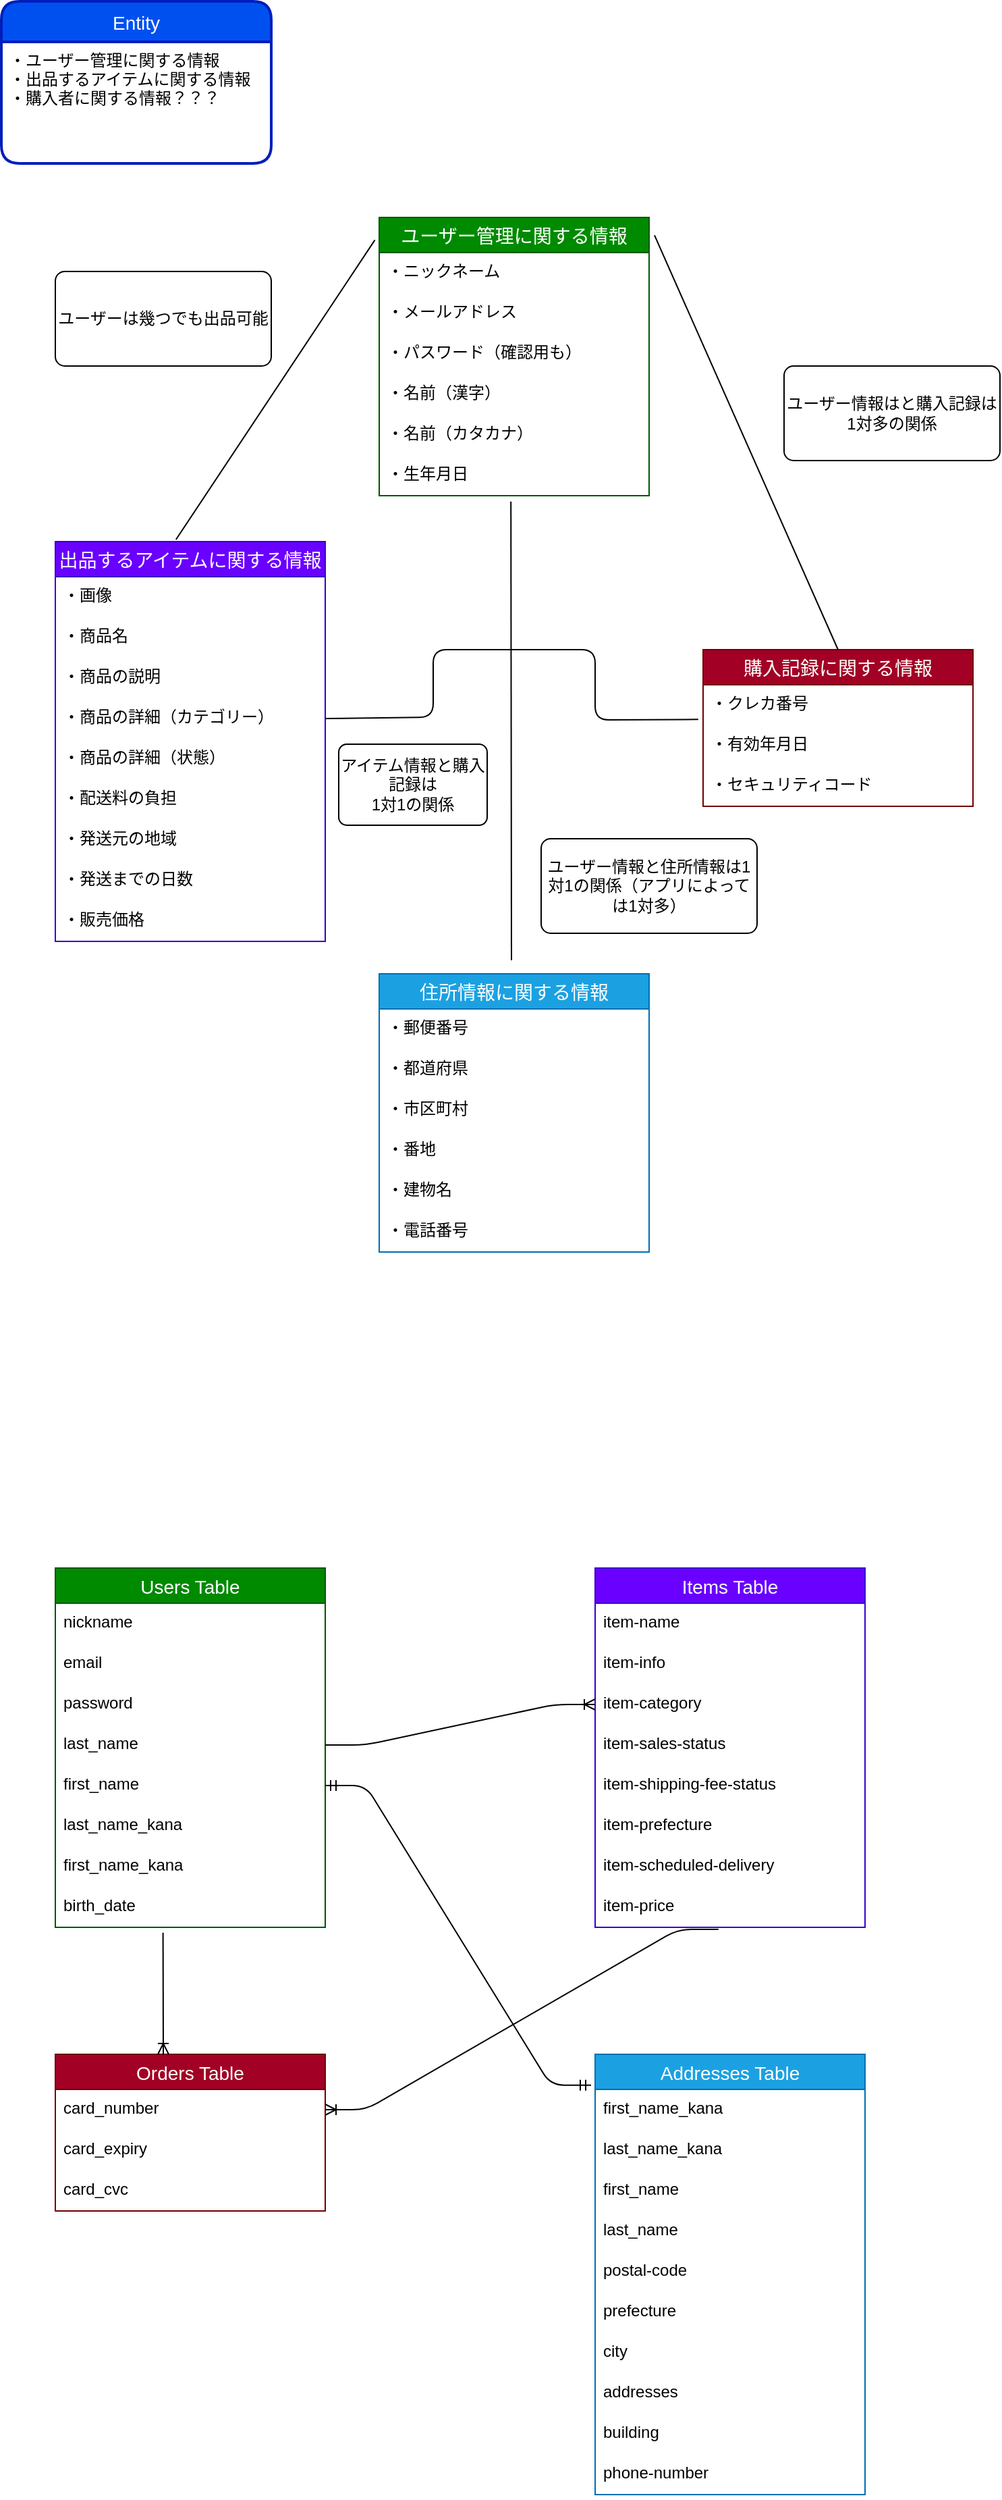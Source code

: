 <mxfile>
    <diagram id="-8MSd54DaZZSYHlFw9ma" name="ページ1">
        <mxGraphModel dx="741" dy="645" grid="1" gridSize="10" guides="1" tooltips="1" connect="1" arrows="1" fold="1" page="1" pageScale="1" pageWidth="827" pageHeight="1169" math="0" shadow="0">
            <root>
                <mxCell id="0"/>
                <mxCell id="1" parent="0"/>
                <mxCell id="2" value="Entity" style="swimlane;childLayout=stackLayout;horizontal=1;startSize=30;horizontalStack=0;rounded=1;fontSize=14;fontStyle=0;strokeWidth=2;resizeParent=0;resizeLast=1;shadow=0;dashed=0;align=center;fillColor=#0050ef;fontColor=#ffffff;strokeColor=#001DBC;" vertex="1" parent="1">
                    <mxGeometry x="40" y="40" width="200" height="120" as="geometry"/>
                </mxCell>
                <mxCell id="3" value="・ユーザー管理に関する情報&#10;・出品するアイテムに関する情報&#10;・購入者に関する情報？？？" style="align=left;strokeColor=none;fillColor=none;spacingLeft=4;fontSize=12;verticalAlign=top;resizable=0;rotatable=0;part=1;" vertex="1" parent="2">
                    <mxGeometry y="30" width="200" height="90" as="geometry"/>
                </mxCell>
                <mxCell id="18" value="ユーザー管理に関する情報" style="swimlane;fontStyle=0;childLayout=stackLayout;horizontal=1;startSize=26;horizontalStack=0;resizeParent=1;resizeParentMax=0;resizeLast=0;collapsible=1;marginBottom=0;align=center;fontSize=14;fillColor=#008a00;fontColor=#ffffff;strokeColor=#005700;" vertex="1" parent="1">
                    <mxGeometry x="320" y="200" width="200" height="206" as="geometry"/>
                </mxCell>
                <mxCell id="19" value="・ニックネーム" style="text;strokeColor=none;fillColor=none;spacingLeft=4;spacingRight=4;overflow=hidden;rotatable=0;points=[[0,0.5],[1,0.5]];portConstraint=eastwest;fontSize=12;" vertex="1" parent="18">
                    <mxGeometry y="26" width="200" height="30" as="geometry"/>
                </mxCell>
                <mxCell id="20" value="・メールアドレス" style="text;strokeColor=none;fillColor=none;spacingLeft=4;spacingRight=4;overflow=hidden;rotatable=0;points=[[0,0.5],[1,0.5]];portConstraint=eastwest;fontSize=12;" vertex="1" parent="18">
                    <mxGeometry y="56" width="200" height="30" as="geometry"/>
                </mxCell>
                <mxCell id="23" value="・パスワード（確認用も）" style="text;strokeColor=none;fillColor=none;spacingLeft=4;spacingRight=4;overflow=hidden;rotatable=0;points=[[0,0.5],[1,0.5]];portConstraint=eastwest;fontSize=12;" vertex="1" parent="18">
                    <mxGeometry y="86" width="200" height="30" as="geometry"/>
                </mxCell>
                <mxCell id="21" value="・名前（漢字）" style="text;strokeColor=none;fillColor=none;spacingLeft=4;spacingRight=4;overflow=hidden;rotatable=0;points=[[0,0.5],[1,0.5]];portConstraint=eastwest;fontSize=12;" vertex="1" parent="18">
                    <mxGeometry y="116" width="200" height="30" as="geometry"/>
                </mxCell>
                <mxCell id="24" value="・名前（カタカナ）" style="text;strokeColor=none;fillColor=none;spacingLeft=4;spacingRight=4;overflow=hidden;rotatable=0;points=[[0,0.5],[1,0.5]];portConstraint=eastwest;fontSize=12;" vertex="1" parent="18">
                    <mxGeometry y="146" width="200" height="30" as="geometry"/>
                </mxCell>
                <mxCell id="25" value="・生年月日" style="text;strokeColor=none;fillColor=none;spacingLeft=4;spacingRight=4;overflow=hidden;rotatable=0;points=[[0,0.5],[1,0.5]];portConstraint=eastwest;fontSize=12;" vertex="1" parent="18">
                    <mxGeometry y="176" width="200" height="30" as="geometry"/>
                </mxCell>
                <mxCell id="26" value="出品するアイテムに関する情報" style="swimlane;fontStyle=0;childLayout=stackLayout;horizontal=1;startSize=26;horizontalStack=0;resizeParent=1;resizeParentMax=0;resizeLast=0;collapsible=1;marginBottom=0;align=center;fontSize=14;fillColor=#6a00ff;fontColor=#ffffff;strokeColor=#3700CC;" vertex="1" parent="1">
                    <mxGeometry x="80" y="440" width="200" height="296" as="geometry"/>
                </mxCell>
                <mxCell id="27" value="・画像" style="text;strokeColor=none;fillColor=none;spacingLeft=4;spacingRight=4;overflow=hidden;rotatable=0;points=[[0,0.5],[1,0.5]];portConstraint=eastwest;fontSize=12;" vertex="1" parent="26">
                    <mxGeometry y="26" width="200" height="30" as="geometry"/>
                </mxCell>
                <mxCell id="28" value="・商品名" style="text;strokeColor=none;fillColor=none;spacingLeft=4;spacingRight=4;overflow=hidden;rotatable=0;points=[[0,0.5],[1,0.5]];portConstraint=eastwest;fontSize=12;" vertex="1" parent="26">
                    <mxGeometry y="56" width="200" height="30" as="geometry"/>
                </mxCell>
                <mxCell id="29" value="・商品の説明" style="text;strokeColor=none;fillColor=none;spacingLeft=4;spacingRight=4;overflow=hidden;rotatable=0;points=[[0,0.5],[1,0.5]];portConstraint=eastwest;fontSize=12;" vertex="1" parent="26">
                    <mxGeometry y="86" width="200" height="30" as="geometry"/>
                </mxCell>
                <mxCell id="30" value="・商品の詳細（カテゴリー）" style="text;strokeColor=none;fillColor=none;spacingLeft=4;spacingRight=4;overflow=hidden;rotatable=0;points=[[0,0.5],[1,0.5]];portConstraint=eastwest;fontSize=12;" vertex="1" parent="26">
                    <mxGeometry y="116" width="200" height="30" as="geometry"/>
                </mxCell>
                <mxCell id="31" value="・商品の詳細（状態）" style="text;strokeColor=none;fillColor=none;spacingLeft=4;spacingRight=4;overflow=hidden;rotatable=0;points=[[0,0.5],[1,0.5]];portConstraint=eastwest;fontSize=12;" vertex="1" parent="26">
                    <mxGeometry y="146" width="200" height="30" as="geometry"/>
                </mxCell>
                <mxCell id="32" value="・配送料の負担" style="text;strokeColor=none;fillColor=none;spacingLeft=4;spacingRight=4;overflow=hidden;rotatable=0;points=[[0,0.5],[1,0.5]];portConstraint=eastwest;fontSize=12;" vertex="1" parent="26">
                    <mxGeometry y="176" width="200" height="30" as="geometry"/>
                </mxCell>
                <mxCell id="33" value="・発送元の地域" style="text;strokeColor=none;fillColor=none;spacingLeft=4;spacingRight=4;overflow=hidden;rotatable=0;points=[[0,0.5],[1,0.5]];portConstraint=eastwest;fontSize=12;" vertex="1" parent="26">
                    <mxGeometry y="206" width="200" height="30" as="geometry"/>
                </mxCell>
                <mxCell id="34" value="・発送までの日数" style="text;strokeColor=none;fillColor=none;spacingLeft=4;spacingRight=4;overflow=hidden;rotatable=0;points=[[0,0.5],[1,0.5]];portConstraint=eastwest;fontSize=12;" vertex="1" parent="26">
                    <mxGeometry y="236" width="200" height="30" as="geometry"/>
                </mxCell>
                <mxCell id="35" value="・販売価格" style="text;strokeColor=none;fillColor=none;spacingLeft=4;spacingRight=4;overflow=hidden;rotatable=0;points=[[0,0.5],[1,0.5]];portConstraint=eastwest;fontSize=12;" vertex="1" parent="26">
                    <mxGeometry y="266" width="200" height="30" as="geometry"/>
                </mxCell>
                <mxCell id="36" value="購入記録に関する情報" style="swimlane;fontStyle=0;childLayout=stackLayout;horizontal=1;startSize=26;horizontalStack=0;resizeParent=1;resizeParentMax=0;resizeLast=0;collapsible=1;marginBottom=0;align=center;fontSize=14;fillColor=#a20025;fontColor=#ffffff;strokeColor=#6F0000;" vertex="1" parent="1">
                    <mxGeometry x="560" y="520" width="200" height="116" as="geometry"/>
                </mxCell>
                <mxCell id="37" value="・クレカ番号" style="text;strokeColor=none;fillColor=none;spacingLeft=4;spacingRight=4;overflow=hidden;rotatable=0;points=[[0,0.5],[1,0.5]];portConstraint=eastwest;fontSize=12;" vertex="1" parent="36">
                    <mxGeometry y="26" width="200" height="30" as="geometry"/>
                </mxCell>
                <mxCell id="38" value="・有効年月日" style="text;strokeColor=none;fillColor=none;spacingLeft=4;spacingRight=4;overflow=hidden;rotatable=0;points=[[0,0.5],[1,0.5]];portConstraint=eastwest;fontSize=12;" vertex="1" parent="36">
                    <mxGeometry y="56" width="200" height="30" as="geometry"/>
                </mxCell>
                <mxCell id="39" value="・セキュリティコード" style="text;strokeColor=none;fillColor=none;spacingLeft=4;spacingRight=4;overflow=hidden;rotatable=0;points=[[0,0.5],[1,0.5]];portConstraint=eastwest;fontSize=12;" vertex="1" parent="36">
                    <mxGeometry y="86" width="200" height="30" as="geometry"/>
                </mxCell>
                <mxCell id="46" value="" style="endArrow=none;html=1;rounded=0;entryX=-0.016;entryY=0.081;entryDx=0;entryDy=0;entryPerimeter=0;exitX=0.447;exitY=-0.005;exitDx=0;exitDy=0;exitPerimeter=0;" edge="1" parent="1" source="26" target="18">
                    <mxGeometry relative="1" as="geometry">
                        <mxPoint x="170" y="390" as="sourcePoint"/>
                        <mxPoint x="330" y="390" as="targetPoint"/>
                    </mxGeometry>
                </mxCell>
                <mxCell id="47" value="" style="endArrow=none;html=1;rounded=0;entryX=1.02;entryY=0.064;entryDx=0;entryDy=0;entryPerimeter=0;exitX=0.5;exitY=0;exitDx=0;exitDy=0;" edge="1" parent="1" source="36" target="18">
                    <mxGeometry relative="1" as="geometry">
                        <mxPoint x="179.4" y="448.52" as="sourcePoint"/>
                        <mxPoint x="326.8" y="226.686" as="targetPoint"/>
                    </mxGeometry>
                </mxCell>
                <mxCell id="49" value="ユーザーは幾つでも出品可能" style="rounded=1;arcSize=10;whiteSpace=wrap;html=1;align=center;" vertex="1" parent="1">
                    <mxGeometry x="80" y="240" width="160" height="70" as="geometry"/>
                </mxCell>
                <mxCell id="50" value="ユーザー情報と住所情報は1対1の関係（アプリによっては1対多）" style="rounded=1;arcSize=10;whiteSpace=wrap;html=1;align=center;" vertex="1" parent="1">
                    <mxGeometry x="440" y="660" width="160" height="70" as="geometry"/>
                </mxCell>
                <mxCell id="51" value="ユーザー情報はと購入記録は&lt;br&gt;1対多の関係" style="rounded=1;arcSize=10;whiteSpace=wrap;html=1;align=center;" vertex="1" parent="1">
                    <mxGeometry x="620" y="310" width="160" height="70" as="geometry"/>
                </mxCell>
                <mxCell id="174" value="Users Table" style="swimlane;fontStyle=0;childLayout=stackLayout;horizontal=1;startSize=26;horizontalStack=0;resizeParent=1;resizeParentMax=0;resizeLast=0;collapsible=1;marginBottom=0;align=center;fontSize=14;fillColor=#008a00;fontColor=#ffffff;strokeColor=#005700;" vertex="1" parent="1">
                    <mxGeometry x="80" y="1200" width="200" height="266" as="geometry"/>
                </mxCell>
                <mxCell id="175" value="nickname" style="text;strokeColor=none;fillColor=none;spacingLeft=4;spacingRight=4;overflow=hidden;rotatable=0;points=[[0,0.5],[1,0.5]];portConstraint=eastwest;fontSize=12;" vertex="1" parent="174">
                    <mxGeometry y="26" width="200" height="30" as="geometry"/>
                </mxCell>
                <mxCell id="176" value="email" style="text;strokeColor=none;fillColor=none;spacingLeft=4;spacingRight=4;overflow=hidden;rotatable=0;points=[[0,0.5],[1,0.5]];portConstraint=eastwest;fontSize=12;" vertex="1" parent="174">
                    <mxGeometry y="56" width="200" height="30" as="geometry"/>
                </mxCell>
                <mxCell id="177" value="password" style="text;strokeColor=none;fillColor=none;spacingLeft=4;spacingRight=4;overflow=hidden;rotatable=0;points=[[0,0.5],[1,0.5]];portConstraint=eastwest;fontSize=12;" vertex="1" parent="174">
                    <mxGeometry y="86" width="200" height="30" as="geometry"/>
                </mxCell>
                <mxCell id="178" value="last_name" style="text;strokeColor=none;fillColor=none;spacingLeft=4;spacingRight=4;overflow=hidden;rotatable=0;points=[[0,0.5],[1,0.5]];portConstraint=eastwest;fontSize=12;" vertex="1" parent="174">
                    <mxGeometry y="116" width="200" height="30" as="geometry"/>
                </mxCell>
                <mxCell id="181" value="first_name" style="text;strokeColor=none;fillColor=none;spacingLeft=4;spacingRight=4;overflow=hidden;rotatable=0;points=[[0,0.5],[1,0.5]];portConstraint=eastwest;fontSize=12;" vertex="1" parent="174">
                    <mxGeometry y="146" width="200" height="30" as="geometry"/>
                </mxCell>
                <mxCell id="182" value="last_name_kana" style="text;strokeColor=none;fillColor=none;spacingLeft=4;spacingRight=4;overflow=hidden;rotatable=0;points=[[0,0.5],[1,0.5]];portConstraint=eastwest;fontSize=12;" vertex="1" parent="174">
                    <mxGeometry y="176" width="200" height="30" as="geometry"/>
                </mxCell>
                <mxCell id="179" value="first_name_kana" style="text;strokeColor=none;fillColor=none;spacingLeft=4;spacingRight=4;overflow=hidden;rotatable=0;points=[[0,0.5],[1,0.5]];portConstraint=eastwest;fontSize=12;" vertex="1" parent="174">
                    <mxGeometry y="206" width="200" height="30" as="geometry"/>
                </mxCell>
                <mxCell id="180" value="birth_date" style="text;strokeColor=none;fillColor=none;spacingLeft=4;spacingRight=4;overflow=hidden;rotatable=0;points=[[0,0.5],[1,0.5]];portConstraint=eastwest;fontSize=12;" vertex="1" parent="174">
                    <mxGeometry y="236" width="200" height="30" as="geometry"/>
                </mxCell>
                <mxCell id="183" value="Items Table" style="swimlane;fontStyle=0;childLayout=stackLayout;horizontal=1;startSize=26;horizontalStack=0;resizeParent=1;resizeParentMax=0;resizeLast=0;collapsible=1;marginBottom=0;align=center;fontSize=14;fillColor=#6a00ff;fontColor=#ffffff;strokeColor=#3700CC;" vertex="1" parent="1">
                    <mxGeometry x="480" y="1200" width="200" height="266" as="geometry"/>
                </mxCell>
                <mxCell id="185" value="item-name" style="text;strokeColor=none;fillColor=none;spacingLeft=4;spacingRight=4;overflow=hidden;rotatable=0;points=[[0,0.5],[1,0.5]];portConstraint=eastwest;fontSize=12;" vertex="1" parent="183">
                    <mxGeometry y="26" width="200" height="30" as="geometry"/>
                </mxCell>
                <mxCell id="186" value="item-info" style="text;strokeColor=none;fillColor=none;spacingLeft=4;spacingRight=4;overflow=hidden;rotatable=0;points=[[0,0.5],[1,0.5]];portConstraint=eastwest;fontSize=12;" vertex="1" parent="183">
                    <mxGeometry y="56" width="200" height="30" as="geometry"/>
                </mxCell>
                <mxCell id="187" value="item-category" style="text;strokeColor=none;fillColor=none;spacingLeft=4;spacingRight=4;overflow=hidden;rotatable=0;points=[[0,0.5],[1,0.5]];portConstraint=eastwest;fontSize=12;" vertex="1" parent="183">
                    <mxGeometry y="86" width="200" height="30" as="geometry"/>
                </mxCell>
                <mxCell id="188" value="item-sales-status" style="text;strokeColor=none;fillColor=none;spacingLeft=4;spacingRight=4;overflow=hidden;rotatable=0;points=[[0,0.5],[1,0.5]];portConstraint=eastwest;fontSize=12;" vertex="1" parent="183">
                    <mxGeometry y="116" width="200" height="30" as="geometry"/>
                </mxCell>
                <mxCell id="189" value="item-shipping-fee-status" style="text;strokeColor=none;fillColor=none;spacingLeft=4;spacingRight=4;overflow=hidden;rotatable=0;points=[[0,0.5],[1,0.5]];portConstraint=eastwest;fontSize=12;" vertex="1" parent="183">
                    <mxGeometry y="146" width="200" height="30" as="geometry"/>
                </mxCell>
                <mxCell id="190" value="item-prefecture" style="text;strokeColor=none;fillColor=none;spacingLeft=4;spacingRight=4;overflow=hidden;rotatable=0;points=[[0,0.5],[1,0.5]];portConstraint=eastwest;fontSize=12;" vertex="1" parent="183">
                    <mxGeometry y="176" width="200" height="30" as="geometry"/>
                </mxCell>
                <mxCell id="191" value="item-scheduled-delivery" style="text;strokeColor=none;fillColor=none;spacingLeft=4;spacingRight=4;overflow=hidden;rotatable=0;points=[[0,0.5],[1,0.5]];portConstraint=eastwest;fontSize=12;" vertex="1" parent="183">
                    <mxGeometry y="206" width="200" height="30" as="geometry"/>
                </mxCell>
                <mxCell id="192" value="item-price" style="text;strokeColor=none;fillColor=none;spacingLeft=4;spacingRight=4;overflow=hidden;rotatable=0;points=[[0,0.5],[1,0.5]];portConstraint=eastwest;fontSize=12;" vertex="1" parent="183">
                    <mxGeometry y="236" width="200" height="30" as="geometry"/>
                </mxCell>
                <mxCell id="193" value="Orders Table" style="swimlane;fontStyle=0;childLayout=stackLayout;horizontal=1;startSize=26;horizontalStack=0;resizeParent=1;resizeParentMax=0;resizeLast=0;collapsible=1;marginBottom=0;align=center;fontSize=14;fillColor=#a20025;fontColor=#ffffff;strokeColor=#6F0000;" vertex="1" parent="1">
                    <mxGeometry x="80" y="1560" width="200" height="116" as="geometry"/>
                </mxCell>
                <mxCell id="194" value="card_number" style="text;strokeColor=none;fillColor=none;spacingLeft=4;spacingRight=4;overflow=hidden;rotatable=0;points=[[0,0.5],[1,0.5]];portConstraint=eastwest;fontSize=12;" vertex="1" parent="193">
                    <mxGeometry y="26" width="200" height="30" as="geometry"/>
                </mxCell>
                <mxCell id="195" value="card_expiry" style="text;strokeColor=none;fillColor=none;spacingLeft=4;spacingRight=4;overflow=hidden;rotatable=0;points=[[0,0.5],[1,0.5]];portConstraint=eastwest;fontSize=12;" vertex="1" parent="193">
                    <mxGeometry y="56" width="200" height="30" as="geometry"/>
                </mxCell>
                <mxCell id="196" value="card_cvc" style="text;strokeColor=none;fillColor=none;spacingLeft=4;spacingRight=4;overflow=hidden;rotatable=0;points=[[0,0.5],[1,0.5]];portConstraint=eastwest;fontSize=12;" vertex="1" parent="193">
                    <mxGeometry y="86" width="200" height="30" as="geometry"/>
                </mxCell>
                <mxCell id="206" value="" style="edgeStyle=entityRelationEdgeStyle;fontSize=12;html=1;endArrow=ERoneToMany;exitX=1;exitY=0.5;exitDx=0;exitDy=0;entryX=0;entryY=0.5;entryDx=0;entryDy=0;" edge="1" parent="1" source="178" target="187">
                    <mxGeometry width="100" height="100" relative="1" as="geometry">
                        <mxPoint x="340" y="1030" as="sourcePoint"/>
                        <mxPoint x="440" y="930" as="targetPoint"/>
                    </mxGeometry>
                </mxCell>
                <mxCell id="224" value="" style="endArrow=none;html=1;rounded=0;exitX=0.488;exitY=1.144;exitDx=0;exitDy=0;exitPerimeter=0;" edge="1" parent="1" source="25">
                    <mxGeometry relative="1" as="geometry">
                        <mxPoint x="670" y="740" as="sourcePoint"/>
                        <mxPoint x="418" y="750" as="targetPoint"/>
                    </mxGeometry>
                </mxCell>
                <mxCell id="225" value="住所情報に関する情報" style="swimlane;fontStyle=0;childLayout=stackLayout;horizontal=1;startSize=26;horizontalStack=0;resizeParent=1;resizeParentMax=0;resizeLast=0;collapsible=1;marginBottom=0;align=center;fontSize=14;fillColor=#1ba1e2;fontColor=#ffffff;strokeColor=#006EAF;" vertex="1" parent="1">
                    <mxGeometry x="320" y="760" width="200" height="206" as="geometry"/>
                </mxCell>
                <mxCell id="229" value="・郵便番号" style="text;strokeColor=none;fillColor=none;spacingLeft=4;spacingRight=4;overflow=hidden;rotatable=0;points=[[0,0.5],[1,0.5]];portConstraint=eastwest;fontSize=12;" vertex="1" parent="225">
                    <mxGeometry y="26" width="200" height="30" as="geometry"/>
                </mxCell>
                <mxCell id="230" value="・都道府県" style="text;strokeColor=none;fillColor=none;spacingLeft=4;spacingRight=4;overflow=hidden;rotatable=0;points=[[0,0.5],[1,0.5]];portConstraint=eastwest;fontSize=12;" vertex="1" parent="225">
                    <mxGeometry y="56" width="200" height="30" as="geometry"/>
                </mxCell>
                <mxCell id="231" value="・市区町村" style="text;strokeColor=none;fillColor=none;spacingLeft=4;spacingRight=4;overflow=hidden;rotatable=0;points=[[0,0.5],[1,0.5]];portConstraint=eastwest;fontSize=12;" vertex="1" parent="225">
                    <mxGeometry y="86" width="200" height="30" as="geometry"/>
                </mxCell>
                <mxCell id="232" value="・番地" style="text;strokeColor=none;fillColor=none;spacingLeft=4;spacingRight=4;overflow=hidden;rotatable=0;points=[[0,0.5],[1,0.5]];portConstraint=eastwest;fontSize=12;" vertex="1" parent="225">
                    <mxGeometry y="116" width="200" height="30" as="geometry"/>
                </mxCell>
                <mxCell id="233" value="・建物名" style="text;strokeColor=none;fillColor=none;spacingLeft=4;spacingRight=4;overflow=hidden;rotatable=0;points=[[0,0.5],[1,0.5]];portConstraint=eastwest;fontSize=12;" vertex="1" parent="225">
                    <mxGeometry y="146" width="200" height="30" as="geometry"/>
                </mxCell>
                <mxCell id="234" value="・電話番号" style="text;strokeColor=none;fillColor=none;spacingLeft=4;spacingRight=4;overflow=hidden;rotatable=0;points=[[0,0.5],[1,0.5]];portConstraint=eastwest;fontSize=12;" vertex="1" parent="225">
                    <mxGeometry y="176" width="200" height="30" as="geometry"/>
                </mxCell>
                <mxCell id="237" value="" style="endArrow=none;html=1;exitX=1;exitY=0.5;exitDx=0;exitDy=0;entryX=-0.018;entryY=-0.144;entryDx=0;entryDy=0;entryPerimeter=0;" edge="1" parent="1" source="30" target="38">
                    <mxGeometry width="50" height="50" relative="1" as="geometry">
                        <mxPoint x="440" y="500" as="sourcePoint"/>
                        <mxPoint x="490" y="450" as="targetPoint"/>
                        <Array as="points">
                            <mxPoint x="360" y="570"/>
                            <mxPoint x="360" y="520"/>
                            <mxPoint x="420" y="520"/>
                            <mxPoint x="480" y="520"/>
                            <mxPoint x="480" y="572"/>
                        </Array>
                    </mxGeometry>
                </mxCell>
                <mxCell id="239" value="アイテム情報と購入記録は&lt;br&gt;1対1の関係" style="rounded=1;arcSize=10;whiteSpace=wrap;html=1;align=center;" vertex="1" parent="1">
                    <mxGeometry x="290" y="590" width="110" height="60" as="geometry"/>
                </mxCell>
                <mxCell id="242" value="Addresses Table" style="swimlane;fontStyle=0;childLayout=stackLayout;horizontal=1;startSize=26;horizontalStack=0;resizeParent=1;resizeParentMax=0;resizeLast=0;collapsible=1;marginBottom=0;align=center;fontSize=14;fillColor=#1ba1e2;fontColor=#ffffff;strokeColor=#006EAF;" vertex="1" parent="1">
                    <mxGeometry x="480" y="1560" width="200" height="326" as="geometry"/>
                </mxCell>
                <mxCell id="263" value="first_name_kana" style="text;strokeColor=none;fillColor=none;spacingLeft=4;spacingRight=4;overflow=hidden;rotatable=0;points=[[0,0.5],[1,0.5]];portConstraint=eastwest;fontSize=12;" vertex="1" parent="242">
                    <mxGeometry y="26" width="200" height="30" as="geometry"/>
                </mxCell>
                <mxCell id="262" value="last_name_kana" style="text;strokeColor=none;fillColor=none;spacingLeft=4;spacingRight=4;overflow=hidden;rotatable=0;points=[[0,0.5],[1,0.5]];portConstraint=eastwest;fontSize=12;" vertex="1" parent="242">
                    <mxGeometry y="56" width="200" height="30" as="geometry"/>
                </mxCell>
                <mxCell id="261" value="first_name" style="text;strokeColor=none;fillColor=none;spacingLeft=4;spacingRight=4;overflow=hidden;rotatable=0;points=[[0,0.5],[1,0.5]];portConstraint=eastwest;fontSize=12;" vertex="1" parent="242">
                    <mxGeometry y="86" width="200" height="30" as="geometry"/>
                </mxCell>
                <mxCell id="260" value="last_name" style="text;strokeColor=none;fillColor=none;spacingLeft=4;spacingRight=4;overflow=hidden;rotatable=0;points=[[0,0.5],[1,0.5]];portConstraint=eastwest;fontSize=12;" vertex="1" parent="242">
                    <mxGeometry y="116" width="200" height="30" as="geometry"/>
                </mxCell>
                <mxCell id="249" value="postal-code" style="text;strokeColor=none;fillColor=none;spacingLeft=4;spacingRight=4;overflow=hidden;rotatable=0;points=[[0,0.5],[1,0.5]];portConstraint=eastwest;fontSize=12;" vertex="1" parent="242">
                    <mxGeometry y="146" width="200" height="30" as="geometry"/>
                </mxCell>
                <mxCell id="250" value="prefecture" style="text;strokeColor=none;fillColor=none;spacingLeft=4;spacingRight=4;overflow=hidden;rotatable=0;points=[[0,0.5],[1,0.5]];portConstraint=eastwest;fontSize=12;" vertex="1" parent="242">
                    <mxGeometry y="176" width="200" height="30" as="geometry"/>
                </mxCell>
                <mxCell id="251" value="city" style="text;strokeColor=none;fillColor=none;spacingLeft=4;spacingRight=4;overflow=hidden;rotatable=0;points=[[0,0.5],[1,0.5]];portConstraint=eastwest;fontSize=12;" vertex="1" parent="242">
                    <mxGeometry y="206" width="200" height="30" as="geometry"/>
                </mxCell>
                <mxCell id="252" value="addresses" style="text;strokeColor=none;fillColor=none;spacingLeft=4;spacingRight=4;overflow=hidden;rotatable=0;points=[[0,0.5],[1,0.5]];portConstraint=eastwest;fontSize=12;" vertex="1" parent="242">
                    <mxGeometry y="236" width="200" height="30" as="geometry"/>
                </mxCell>
                <mxCell id="253" value="building" style="text;strokeColor=none;fillColor=none;spacingLeft=4;spacingRight=4;overflow=hidden;rotatable=0;points=[[0,0.5],[1,0.5]];portConstraint=eastwest;fontSize=12;" vertex="1" parent="242">
                    <mxGeometry y="266" width="200" height="30" as="geometry"/>
                </mxCell>
                <mxCell id="254" value="phone-number" style="text;strokeColor=none;fillColor=none;spacingLeft=4;spacingRight=4;overflow=hidden;rotatable=0;points=[[0,0.5],[1,0.5]];portConstraint=eastwest;fontSize=12;" vertex="1" parent="242">
                    <mxGeometry y="296" width="200" height="30" as="geometry"/>
                </mxCell>
                <mxCell id="255" value="" style="fontSize=12;html=1;endArrow=ERoneToMany;entryX=0.4;entryY=0;entryDx=0;entryDy=0;entryPerimeter=0;exitX=0.399;exitY=1.133;exitDx=0;exitDy=0;exitPerimeter=0;" edge="1" parent="1" source="180" target="193">
                    <mxGeometry width="100" height="100" relative="1" as="geometry">
                        <mxPoint x="160" y="1470" as="sourcePoint"/>
                        <mxPoint x="230" y="1430" as="targetPoint"/>
                    </mxGeometry>
                </mxCell>
                <mxCell id="258" value="" style="edgeStyle=entityRelationEdgeStyle;fontSize=12;html=1;endArrow=ERmandOne;startArrow=ERmandOne;entryX=-0.015;entryY=0.07;entryDx=0;entryDy=0;entryPerimeter=0;exitX=1;exitY=0.5;exitDx=0;exitDy=0;" edge="1" parent="1" source="181" target="242">
                    <mxGeometry width="100" height="100" relative="1" as="geometry">
                        <mxPoint x="280" y="1330" as="sourcePoint"/>
                        <mxPoint x="440" y="1470" as="targetPoint"/>
                    </mxGeometry>
                </mxCell>
                <mxCell id="264" value="" style="edgeStyle=entityRelationEdgeStyle;fontSize=12;html=1;endArrow=ERoneToMany;exitX=0.457;exitY=1.05;exitDx=0;exitDy=0;exitPerimeter=0;entryX=1;entryY=0.5;entryDx=0;entryDy=0;" edge="1" parent="1" source="192" target="194">
                    <mxGeometry width="100" height="100" relative="1" as="geometry">
                        <mxPoint x="290" y="1341.0" as="sourcePoint"/>
                        <mxPoint x="390" y="1600" as="targetPoint"/>
                    </mxGeometry>
                </mxCell>
            </root>
        </mxGraphModel>
    </diagram>
</mxfile>
